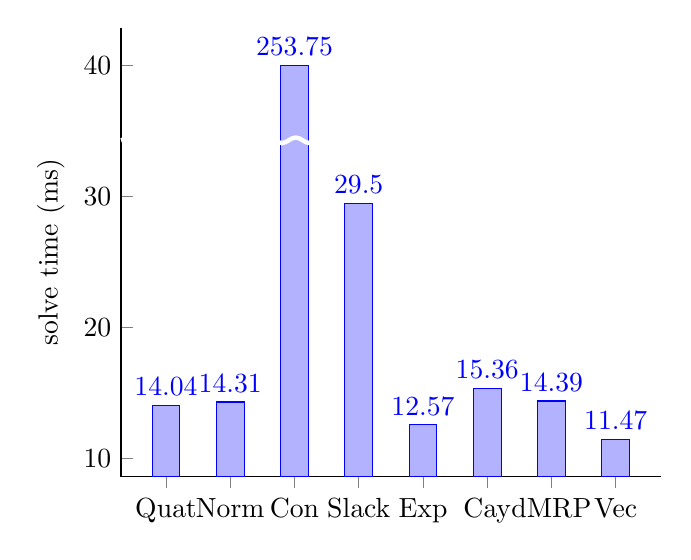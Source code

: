 \begin{tikzpicture}
\begin{axis}[ybar, 
        ylabel={solve time (ms)}, 
        legend style={at={(0.5,-0.07)}, 
        anchor={north}, 
        legend columns={-1}}, 
        symbolic x coords={Quat,Norm,Con,Slack,Exp,Cay,dMRP,Vec}, 
        xtick={data}, 
        nodes near coords, 
        nodes near coords align={vertical},
        restrict y to domain*=0:40, % Cut values off at 14
        visualization depends on=rawy\as\rawy, % Save the unclipped values
        after end axis/.code={ % Draw line indicating break
                \draw [ultra thick, white, decoration={snake, amplitude=1pt}, decorate] (rel axis cs:0,0.75) -- (rel axis cs:1,0.75);
            },
        nodes near coords={%
                \pgfmathprintnumber{\rawy}% Print unclipped values
            },
        axis lines*=left,
        clip=false
    ]
    \addplot
        coordinates {
            (Quat,14.044)
            (Norm,14.309)
            (Con,253.748)
            (Slack,29.502)
            (Exp,12.566)
            (Cay,15.363)
            (dMRP,14.386)
            (Vec,11.472)
        }
        ;
\end{axis}
\end{tikzpicture}
